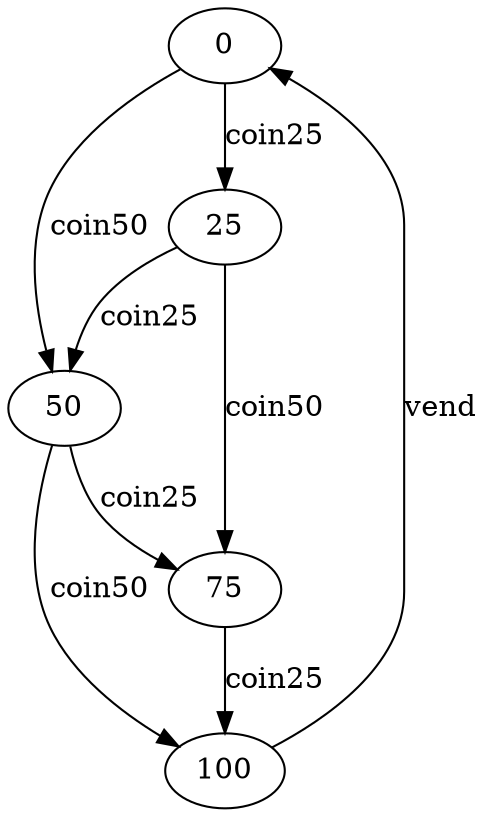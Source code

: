 digraph VendingMachineModel
{
  "0" -> "50"  [label="coin50"];
  "50" -> "75"  [label="coin25"];
  "75" -> "100"  [label="coin25"];
  "100" -> "0"  [label="vend"];
  "50" -> "100"  [label="coin50"];
  "0" -> "25"  [label="coin25"];
  "25" -> "50"  [label="coin25"];
  "25" -> "75"  [label="coin50"];
}
